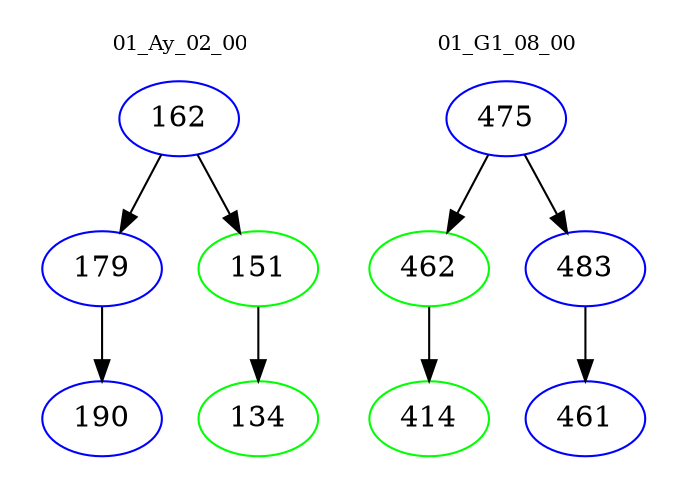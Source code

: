 digraph{
subgraph cluster_0 {
color = white
label = "01_Ay_02_00";
fontsize=10;
T0_162 [label="162", color="blue"]
T0_162 -> T0_179 [color="black"]
T0_179 [label="179", color="blue"]
T0_179 -> T0_190 [color="black"]
T0_190 [label="190", color="blue"]
T0_162 -> T0_151 [color="black"]
T0_151 [label="151", color="green"]
T0_151 -> T0_134 [color="black"]
T0_134 [label="134", color="green"]
}
subgraph cluster_1 {
color = white
label = "01_G1_08_00";
fontsize=10;
T1_475 [label="475", color="blue"]
T1_475 -> T1_462 [color="black"]
T1_462 [label="462", color="green"]
T1_462 -> T1_414 [color="black"]
T1_414 [label="414", color="green"]
T1_475 -> T1_483 [color="black"]
T1_483 [label="483", color="blue"]
T1_483 -> T1_461 [color="black"]
T1_461 [label="461", color="blue"]
}
}
